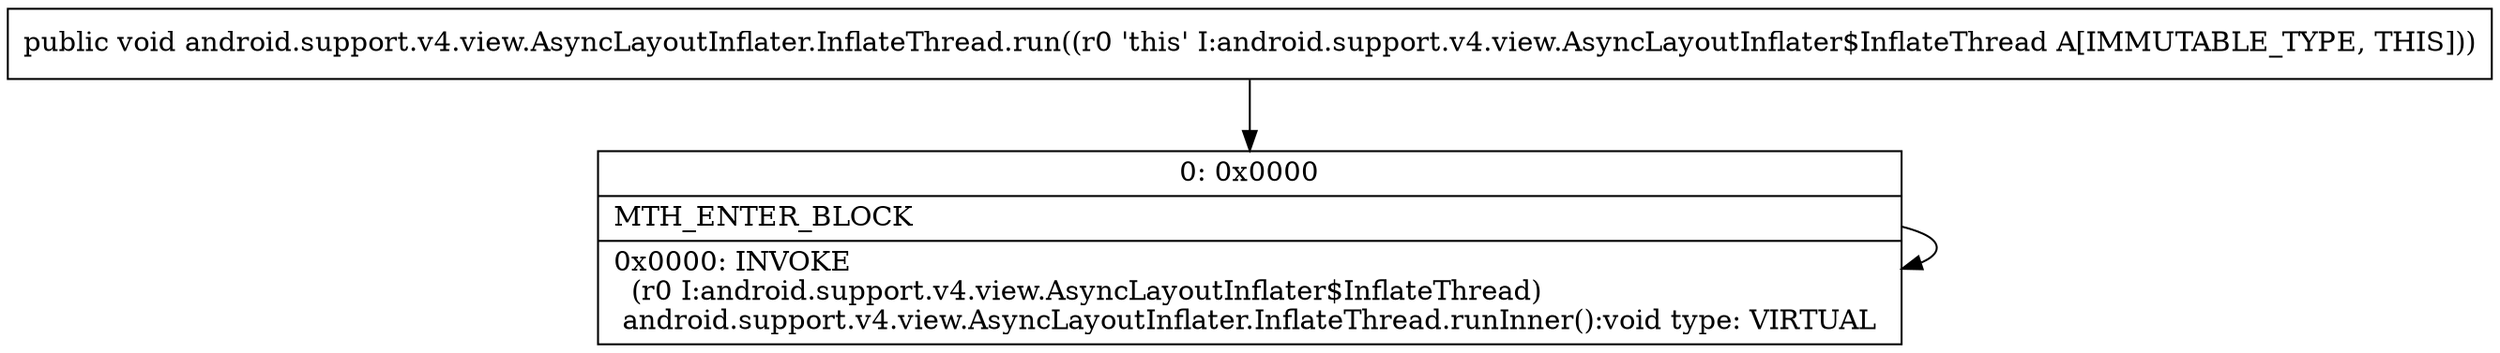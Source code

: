 digraph "CFG forandroid.support.v4.view.AsyncLayoutInflater.InflateThread.run()V" {
Node_0 [shape=record,label="{0\:\ 0x0000|MTH_ENTER_BLOCK\l|0x0000: INVOKE  \l  (r0 I:android.support.v4.view.AsyncLayoutInflater$InflateThread)\l android.support.v4.view.AsyncLayoutInflater.InflateThread.runInner():void type: VIRTUAL \l}"];
MethodNode[shape=record,label="{public void android.support.v4.view.AsyncLayoutInflater.InflateThread.run((r0 'this' I:android.support.v4.view.AsyncLayoutInflater$InflateThread A[IMMUTABLE_TYPE, THIS])) }"];
MethodNode -> Node_0;
Node_0 -> Node_0;
}

